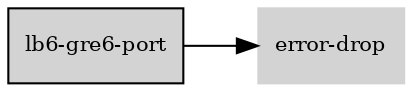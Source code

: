 digraph "lb6_gre6_port_subgraph" {
  rankdir=LR;
  node [shape=box, style=filled, fontsize=10, color=lightgray, fontcolor=black, fillcolor=lightgray];
  "lb6-gre6-port" [color=black, fontcolor=black, fillcolor=lightgray];
  edge [fontsize=8];
  "lb6-gre6-port" -> "error-drop";
}
